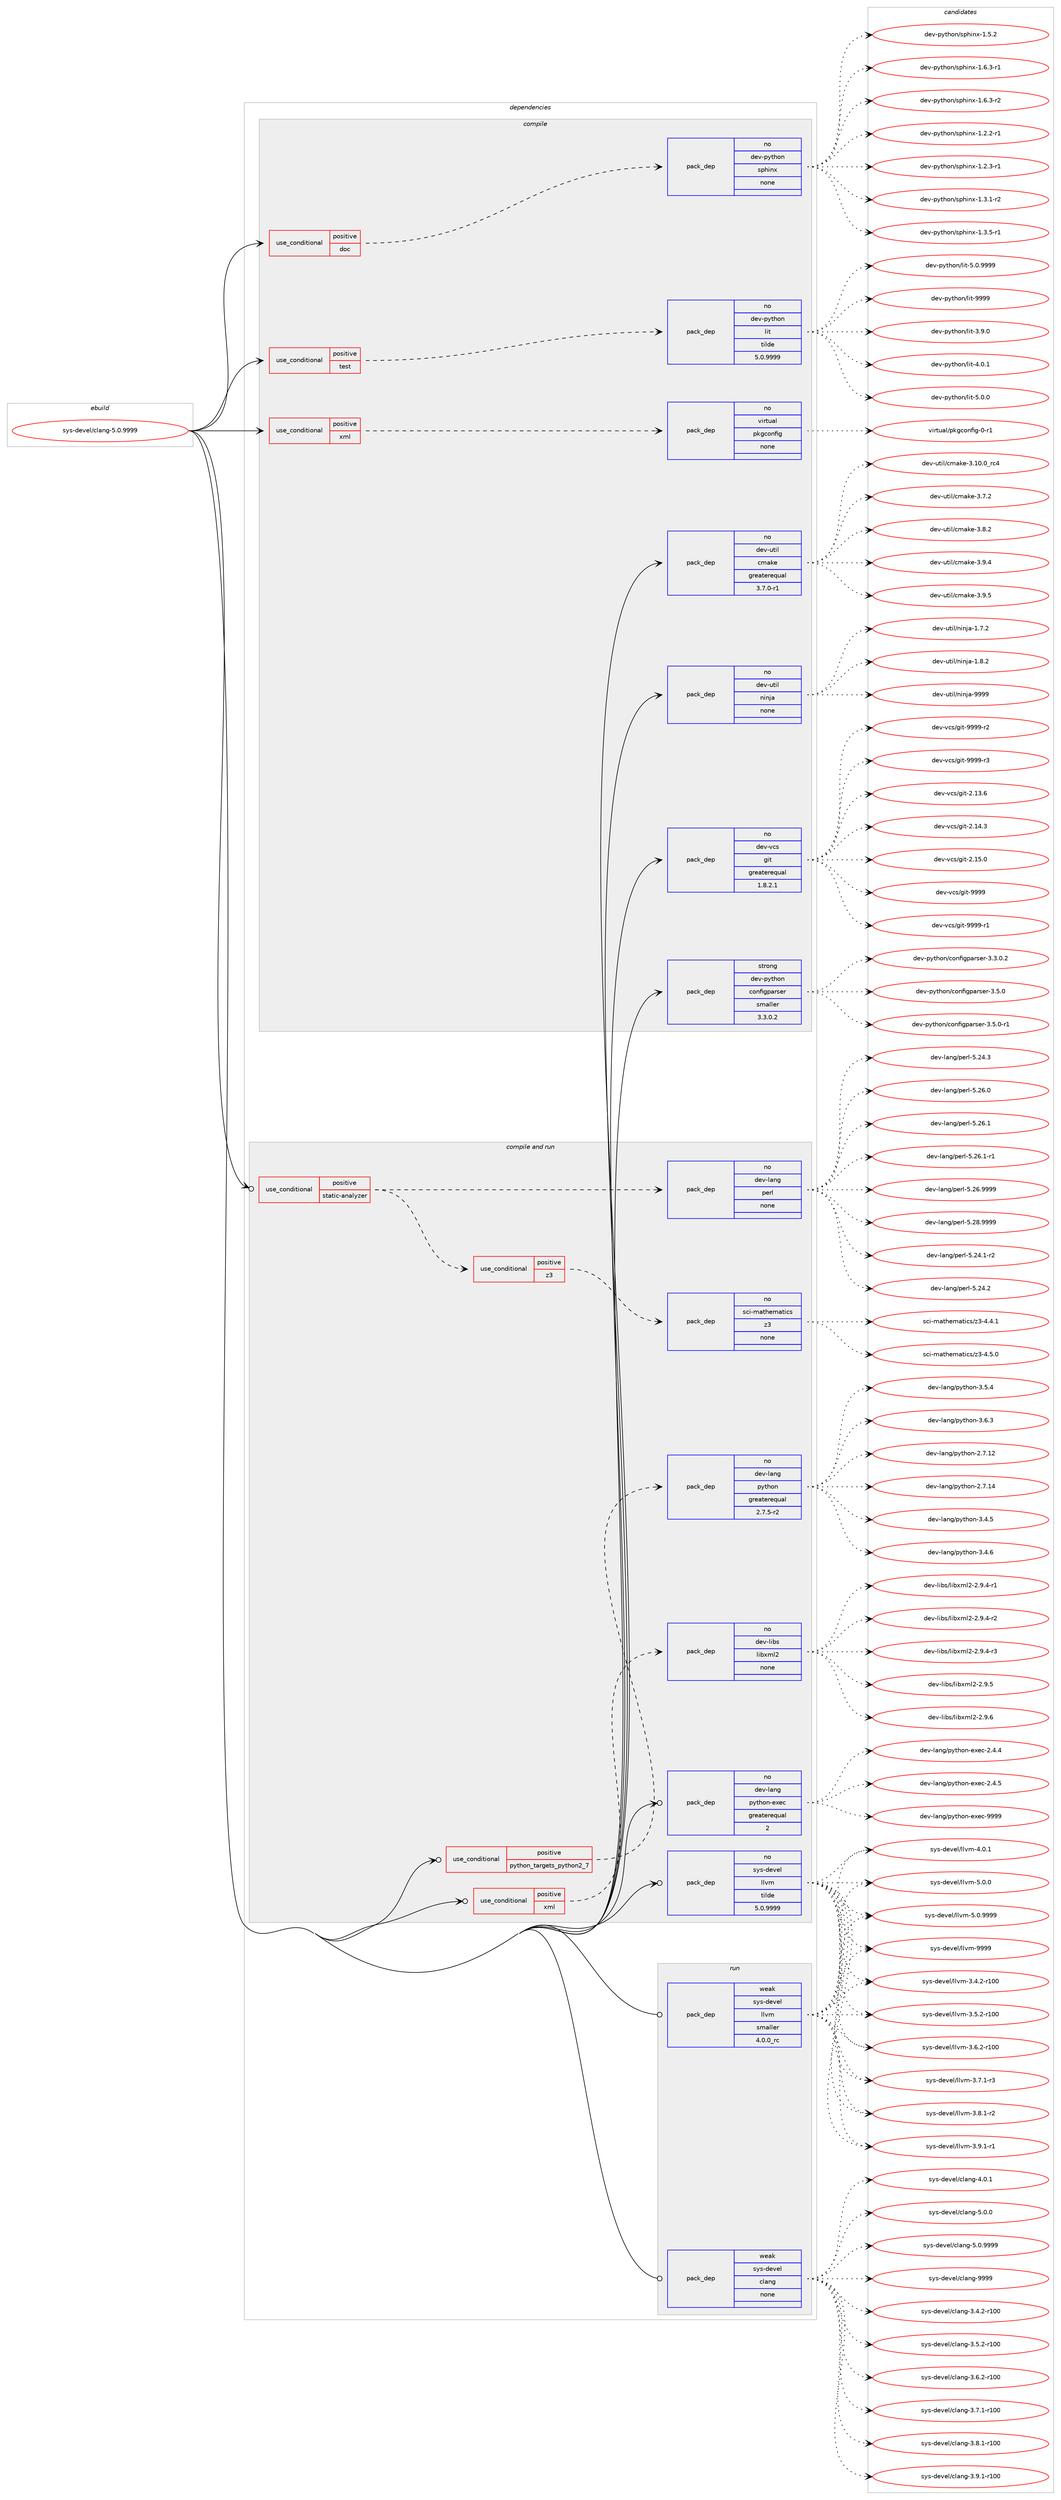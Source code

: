 digraph prolog {

# *************
# Graph options
# *************

newrank=true;
concentrate=true;
compound=true;
graph [rankdir=LR,fontname=Helvetica,fontsize=10,ranksep=1.5];#, ranksep=2.5, nodesep=0.2];
edge  [arrowhead=vee];
node  [fontname=Helvetica,fontsize=10];

# **********
# The ebuild
# **********

subgraph cluster_leftcol {
color=gray;
rank=same;
label=<<i>ebuild</i>>;
id [label="sys-devel/clang-5.0.9999", color=red, width=4, href="../sys-devel/clang-5.0.9999.svg"];
}

# ****************
# The dependencies
# ****************

subgraph cluster_midcol {
color=gray;
label=<<i>dependencies</i>>;
subgraph cluster_compile {
fillcolor="#eeeeee";
style=filled;
label=<<i>compile</i>>;
subgraph cond115894 {
dependency483527 [label=<<TABLE BORDER="0" CELLBORDER="1" CELLSPACING="0" CELLPADDING="4"><TR><TD ROWSPAN="3" CELLPADDING="10">use_conditional</TD></TR><TR><TD>positive</TD></TR><TR><TD>doc</TD></TR></TABLE>>, shape=none, color=red];
subgraph pack359203 {
dependency483528 [label=<<TABLE BORDER="0" CELLBORDER="1" CELLSPACING="0" CELLPADDING="4" WIDTH="220"><TR><TD ROWSPAN="6" CELLPADDING="30">pack_dep</TD></TR><TR><TD WIDTH="110">no</TD></TR><TR><TD>dev-python</TD></TR><TR><TD>sphinx</TD></TR><TR><TD>none</TD></TR><TR><TD></TD></TR></TABLE>>, shape=none, color=blue];
}
dependency483527:e -> dependency483528:w [weight=20,style="dashed",arrowhead="vee"];
}
id:e -> dependency483527:w [weight=20,style="solid",arrowhead="vee"];
subgraph cond115895 {
dependency483529 [label=<<TABLE BORDER="0" CELLBORDER="1" CELLSPACING="0" CELLPADDING="4"><TR><TD ROWSPAN="3" CELLPADDING="10">use_conditional</TD></TR><TR><TD>positive</TD></TR><TR><TD>test</TD></TR></TABLE>>, shape=none, color=red];
subgraph pack359204 {
dependency483530 [label=<<TABLE BORDER="0" CELLBORDER="1" CELLSPACING="0" CELLPADDING="4" WIDTH="220"><TR><TD ROWSPAN="6" CELLPADDING="30">pack_dep</TD></TR><TR><TD WIDTH="110">no</TD></TR><TR><TD>dev-python</TD></TR><TR><TD>lit</TD></TR><TR><TD>tilde</TD></TR><TR><TD>5.0.9999</TD></TR></TABLE>>, shape=none, color=blue];
}
dependency483529:e -> dependency483530:w [weight=20,style="dashed",arrowhead="vee"];
}
id:e -> dependency483529:w [weight=20,style="solid",arrowhead="vee"];
subgraph cond115896 {
dependency483531 [label=<<TABLE BORDER="0" CELLBORDER="1" CELLSPACING="0" CELLPADDING="4"><TR><TD ROWSPAN="3" CELLPADDING="10">use_conditional</TD></TR><TR><TD>positive</TD></TR><TR><TD>xml</TD></TR></TABLE>>, shape=none, color=red];
subgraph pack359205 {
dependency483532 [label=<<TABLE BORDER="0" CELLBORDER="1" CELLSPACING="0" CELLPADDING="4" WIDTH="220"><TR><TD ROWSPAN="6" CELLPADDING="30">pack_dep</TD></TR><TR><TD WIDTH="110">no</TD></TR><TR><TD>virtual</TD></TR><TR><TD>pkgconfig</TD></TR><TR><TD>none</TD></TR><TR><TD></TD></TR></TABLE>>, shape=none, color=blue];
}
dependency483531:e -> dependency483532:w [weight=20,style="dashed",arrowhead="vee"];
}
id:e -> dependency483531:w [weight=20,style="solid",arrowhead="vee"];
subgraph pack359206 {
dependency483533 [label=<<TABLE BORDER="0" CELLBORDER="1" CELLSPACING="0" CELLPADDING="4" WIDTH="220"><TR><TD ROWSPAN="6" CELLPADDING="30">pack_dep</TD></TR><TR><TD WIDTH="110">no</TD></TR><TR><TD>dev-util</TD></TR><TR><TD>cmake</TD></TR><TR><TD>greaterequal</TD></TR><TR><TD>3.7.0-r1</TD></TR></TABLE>>, shape=none, color=blue];
}
id:e -> dependency483533:w [weight=20,style="solid",arrowhead="vee"];
subgraph pack359207 {
dependency483534 [label=<<TABLE BORDER="0" CELLBORDER="1" CELLSPACING="0" CELLPADDING="4" WIDTH="220"><TR><TD ROWSPAN="6" CELLPADDING="30">pack_dep</TD></TR><TR><TD WIDTH="110">no</TD></TR><TR><TD>dev-util</TD></TR><TR><TD>ninja</TD></TR><TR><TD>none</TD></TR><TR><TD></TD></TR></TABLE>>, shape=none, color=blue];
}
id:e -> dependency483534:w [weight=20,style="solid",arrowhead="vee"];
subgraph pack359208 {
dependency483535 [label=<<TABLE BORDER="0" CELLBORDER="1" CELLSPACING="0" CELLPADDING="4" WIDTH="220"><TR><TD ROWSPAN="6" CELLPADDING="30">pack_dep</TD></TR><TR><TD WIDTH="110">no</TD></TR><TR><TD>dev-vcs</TD></TR><TR><TD>git</TD></TR><TR><TD>greaterequal</TD></TR><TR><TD>1.8.2.1</TD></TR></TABLE>>, shape=none, color=blue];
}
id:e -> dependency483535:w [weight=20,style="solid",arrowhead="vee"];
subgraph pack359209 {
dependency483536 [label=<<TABLE BORDER="0" CELLBORDER="1" CELLSPACING="0" CELLPADDING="4" WIDTH="220"><TR><TD ROWSPAN="6" CELLPADDING="30">pack_dep</TD></TR><TR><TD WIDTH="110">strong</TD></TR><TR><TD>dev-python</TD></TR><TR><TD>configparser</TD></TR><TR><TD>smaller</TD></TR><TR><TD>3.3.0.2</TD></TR></TABLE>>, shape=none, color=blue];
}
id:e -> dependency483536:w [weight=20,style="solid",arrowhead="vee"];
}
subgraph cluster_compileandrun {
fillcolor="#eeeeee";
style=filled;
label=<<i>compile and run</i>>;
subgraph cond115897 {
dependency483537 [label=<<TABLE BORDER="0" CELLBORDER="1" CELLSPACING="0" CELLPADDING="4"><TR><TD ROWSPAN="3" CELLPADDING="10">use_conditional</TD></TR><TR><TD>positive</TD></TR><TR><TD>python_targets_python2_7</TD></TR></TABLE>>, shape=none, color=red];
subgraph pack359210 {
dependency483538 [label=<<TABLE BORDER="0" CELLBORDER="1" CELLSPACING="0" CELLPADDING="4" WIDTH="220"><TR><TD ROWSPAN="6" CELLPADDING="30">pack_dep</TD></TR><TR><TD WIDTH="110">no</TD></TR><TR><TD>dev-lang</TD></TR><TR><TD>python</TD></TR><TR><TD>greaterequal</TD></TR><TR><TD>2.7.5-r2</TD></TR></TABLE>>, shape=none, color=blue];
}
dependency483537:e -> dependency483538:w [weight=20,style="dashed",arrowhead="vee"];
}
id:e -> dependency483537:w [weight=20,style="solid",arrowhead="odotvee"];
subgraph cond115898 {
dependency483539 [label=<<TABLE BORDER="0" CELLBORDER="1" CELLSPACING="0" CELLPADDING="4"><TR><TD ROWSPAN="3" CELLPADDING="10">use_conditional</TD></TR><TR><TD>positive</TD></TR><TR><TD>static-analyzer</TD></TR></TABLE>>, shape=none, color=red];
subgraph pack359211 {
dependency483540 [label=<<TABLE BORDER="0" CELLBORDER="1" CELLSPACING="0" CELLPADDING="4" WIDTH="220"><TR><TD ROWSPAN="6" CELLPADDING="30">pack_dep</TD></TR><TR><TD WIDTH="110">no</TD></TR><TR><TD>dev-lang</TD></TR><TR><TD>perl</TD></TR><TR><TD>none</TD></TR><TR><TD></TD></TR></TABLE>>, shape=none, color=blue];
}
dependency483539:e -> dependency483540:w [weight=20,style="dashed",arrowhead="vee"];
subgraph cond115899 {
dependency483541 [label=<<TABLE BORDER="0" CELLBORDER="1" CELLSPACING="0" CELLPADDING="4"><TR><TD ROWSPAN="3" CELLPADDING="10">use_conditional</TD></TR><TR><TD>positive</TD></TR><TR><TD>z3</TD></TR></TABLE>>, shape=none, color=red];
subgraph pack359212 {
dependency483542 [label=<<TABLE BORDER="0" CELLBORDER="1" CELLSPACING="0" CELLPADDING="4" WIDTH="220"><TR><TD ROWSPAN="6" CELLPADDING="30">pack_dep</TD></TR><TR><TD WIDTH="110">no</TD></TR><TR><TD>sci-mathematics</TD></TR><TR><TD>z3</TD></TR><TR><TD>none</TD></TR><TR><TD></TD></TR></TABLE>>, shape=none, color=blue];
}
dependency483541:e -> dependency483542:w [weight=20,style="dashed",arrowhead="vee"];
}
dependency483539:e -> dependency483541:w [weight=20,style="dashed",arrowhead="vee"];
}
id:e -> dependency483539:w [weight=20,style="solid",arrowhead="odotvee"];
subgraph cond115900 {
dependency483543 [label=<<TABLE BORDER="0" CELLBORDER="1" CELLSPACING="0" CELLPADDING="4"><TR><TD ROWSPAN="3" CELLPADDING="10">use_conditional</TD></TR><TR><TD>positive</TD></TR><TR><TD>xml</TD></TR></TABLE>>, shape=none, color=red];
subgraph pack359213 {
dependency483544 [label=<<TABLE BORDER="0" CELLBORDER="1" CELLSPACING="0" CELLPADDING="4" WIDTH="220"><TR><TD ROWSPAN="6" CELLPADDING="30">pack_dep</TD></TR><TR><TD WIDTH="110">no</TD></TR><TR><TD>dev-libs</TD></TR><TR><TD>libxml2</TD></TR><TR><TD>none</TD></TR><TR><TD></TD></TR></TABLE>>, shape=none, color=blue];
}
dependency483543:e -> dependency483544:w [weight=20,style="dashed",arrowhead="vee"];
}
id:e -> dependency483543:w [weight=20,style="solid",arrowhead="odotvee"];
subgraph pack359214 {
dependency483545 [label=<<TABLE BORDER="0" CELLBORDER="1" CELLSPACING="0" CELLPADDING="4" WIDTH="220"><TR><TD ROWSPAN="6" CELLPADDING="30">pack_dep</TD></TR><TR><TD WIDTH="110">no</TD></TR><TR><TD>dev-lang</TD></TR><TR><TD>python-exec</TD></TR><TR><TD>greaterequal</TD></TR><TR><TD>2</TD></TR></TABLE>>, shape=none, color=blue];
}
id:e -> dependency483545:w [weight=20,style="solid",arrowhead="odotvee"];
subgraph pack359215 {
dependency483546 [label=<<TABLE BORDER="0" CELLBORDER="1" CELLSPACING="0" CELLPADDING="4" WIDTH="220"><TR><TD ROWSPAN="6" CELLPADDING="30">pack_dep</TD></TR><TR><TD WIDTH="110">no</TD></TR><TR><TD>sys-devel</TD></TR><TR><TD>llvm</TD></TR><TR><TD>tilde</TD></TR><TR><TD>5.0.9999</TD></TR></TABLE>>, shape=none, color=blue];
}
id:e -> dependency483546:w [weight=20,style="solid",arrowhead="odotvee"];
}
subgraph cluster_run {
fillcolor="#eeeeee";
style=filled;
label=<<i>run</i>>;
subgraph pack359216 {
dependency483547 [label=<<TABLE BORDER="0" CELLBORDER="1" CELLSPACING="0" CELLPADDING="4" WIDTH="220"><TR><TD ROWSPAN="6" CELLPADDING="30">pack_dep</TD></TR><TR><TD WIDTH="110">weak</TD></TR><TR><TD>sys-devel</TD></TR><TR><TD>clang</TD></TR><TR><TD>none</TD></TR><TR><TD></TD></TR></TABLE>>, shape=none, color=blue];
}
id:e -> dependency483547:w [weight=20,style="solid",arrowhead="odot"];
subgraph pack359217 {
dependency483548 [label=<<TABLE BORDER="0" CELLBORDER="1" CELLSPACING="0" CELLPADDING="4" WIDTH="220"><TR><TD ROWSPAN="6" CELLPADDING="30">pack_dep</TD></TR><TR><TD WIDTH="110">weak</TD></TR><TR><TD>sys-devel</TD></TR><TR><TD>llvm</TD></TR><TR><TD>smaller</TD></TR><TR><TD>4.0.0_rc</TD></TR></TABLE>>, shape=none, color=blue];
}
id:e -> dependency483548:w [weight=20,style="solid",arrowhead="odot"];
}
}

# **************
# The candidates
# **************

subgraph cluster_choices {
rank=same;
color=gray;
label=<<i>candidates</i>>;

subgraph choice359203 {
color=black;
nodesep=1;
choice10010111845112121116104111110471151121041051101204549465046504511449 [label="dev-python/sphinx-1.2.2-r1", color=red, width=4,href="../dev-python/sphinx-1.2.2-r1.svg"];
choice10010111845112121116104111110471151121041051101204549465046514511449 [label="dev-python/sphinx-1.2.3-r1", color=red, width=4,href="../dev-python/sphinx-1.2.3-r1.svg"];
choice10010111845112121116104111110471151121041051101204549465146494511450 [label="dev-python/sphinx-1.3.1-r2", color=red, width=4,href="../dev-python/sphinx-1.3.1-r2.svg"];
choice10010111845112121116104111110471151121041051101204549465146534511449 [label="dev-python/sphinx-1.3.5-r1", color=red, width=4,href="../dev-python/sphinx-1.3.5-r1.svg"];
choice1001011184511212111610411111047115112104105110120454946534650 [label="dev-python/sphinx-1.5.2", color=red, width=4,href="../dev-python/sphinx-1.5.2.svg"];
choice10010111845112121116104111110471151121041051101204549465446514511449 [label="dev-python/sphinx-1.6.3-r1", color=red, width=4,href="../dev-python/sphinx-1.6.3-r1.svg"];
choice10010111845112121116104111110471151121041051101204549465446514511450 [label="dev-python/sphinx-1.6.3-r2", color=red, width=4,href="../dev-python/sphinx-1.6.3-r2.svg"];
dependency483528:e -> choice10010111845112121116104111110471151121041051101204549465046504511449:w [style=dotted,weight="100"];
dependency483528:e -> choice10010111845112121116104111110471151121041051101204549465046514511449:w [style=dotted,weight="100"];
dependency483528:e -> choice10010111845112121116104111110471151121041051101204549465146494511450:w [style=dotted,weight="100"];
dependency483528:e -> choice10010111845112121116104111110471151121041051101204549465146534511449:w [style=dotted,weight="100"];
dependency483528:e -> choice1001011184511212111610411111047115112104105110120454946534650:w [style=dotted,weight="100"];
dependency483528:e -> choice10010111845112121116104111110471151121041051101204549465446514511449:w [style=dotted,weight="100"];
dependency483528:e -> choice10010111845112121116104111110471151121041051101204549465446514511450:w [style=dotted,weight="100"];
}
subgraph choice359204 {
color=black;
nodesep=1;
choice1001011184511212111610411111047108105116455146574648 [label="dev-python/lit-3.9.0", color=red, width=4,href="../dev-python/lit-3.9.0.svg"];
choice1001011184511212111610411111047108105116455246484649 [label="dev-python/lit-4.0.1", color=red, width=4,href="../dev-python/lit-4.0.1.svg"];
choice1001011184511212111610411111047108105116455346484648 [label="dev-python/lit-5.0.0", color=red, width=4,href="../dev-python/lit-5.0.0.svg"];
choice1001011184511212111610411111047108105116455346484657575757 [label="dev-python/lit-5.0.9999", color=red, width=4,href="../dev-python/lit-5.0.9999.svg"];
choice10010111845112121116104111110471081051164557575757 [label="dev-python/lit-9999", color=red, width=4,href="../dev-python/lit-9999.svg"];
dependency483530:e -> choice1001011184511212111610411111047108105116455146574648:w [style=dotted,weight="100"];
dependency483530:e -> choice1001011184511212111610411111047108105116455246484649:w [style=dotted,weight="100"];
dependency483530:e -> choice1001011184511212111610411111047108105116455346484648:w [style=dotted,weight="100"];
dependency483530:e -> choice1001011184511212111610411111047108105116455346484657575757:w [style=dotted,weight="100"];
dependency483530:e -> choice10010111845112121116104111110471081051164557575757:w [style=dotted,weight="100"];
}
subgraph choice359205 {
color=black;
nodesep=1;
choice11810511411611797108471121071039911111010210510345484511449 [label="virtual/pkgconfig-0-r1", color=red, width=4,href="../virtual/pkgconfig-0-r1.svg"];
dependency483532:e -> choice11810511411611797108471121071039911111010210510345484511449:w [style=dotted,weight="100"];
}
subgraph choice359206 {
color=black;
nodesep=1;
choice1001011184511711610510847991099710710145514649484648951149952 [label="dev-util/cmake-3.10.0_rc4", color=red, width=4,href="../dev-util/cmake-3.10.0_rc4.svg"];
choice10010111845117116105108479910997107101455146554650 [label="dev-util/cmake-3.7.2", color=red, width=4,href="../dev-util/cmake-3.7.2.svg"];
choice10010111845117116105108479910997107101455146564650 [label="dev-util/cmake-3.8.2", color=red, width=4,href="../dev-util/cmake-3.8.2.svg"];
choice10010111845117116105108479910997107101455146574652 [label="dev-util/cmake-3.9.4", color=red, width=4,href="../dev-util/cmake-3.9.4.svg"];
choice10010111845117116105108479910997107101455146574653 [label="dev-util/cmake-3.9.5", color=red, width=4,href="../dev-util/cmake-3.9.5.svg"];
dependency483533:e -> choice1001011184511711610510847991099710710145514649484648951149952:w [style=dotted,weight="100"];
dependency483533:e -> choice10010111845117116105108479910997107101455146554650:w [style=dotted,weight="100"];
dependency483533:e -> choice10010111845117116105108479910997107101455146564650:w [style=dotted,weight="100"];
dependency483533:e -> choice10010111845117116105108479910997107101455146574652:w [style=dotted,weight="100"];
dependency483533:e -> choice10010111845117116105108479910997107101455146574653:w [style=dotted,weight="100"];
}
subgraph choice359207 {
color=black;
nodesep=1;
choice100101118451171161051084711010511010697454946554650 [label="dev-util/ninja-1.7.2", color=red, width=4,href="../dev-util/ninja-1.7.2.svg"];
choice100101118451171161051084711010511010697454946564650 [label="dev-util/ninja-1.8.2", color=red, width=4,href="../dev-util/ninja-1.8.2.svg"];
choice1001011184511711610510847110105110106974557575757 [label="dev-util/ninja-9999", color=red, width=4,href="../dev-util/ninja-9999.svg"];
dependency483534:e -> choice100101118451171161051084711010511010697454946554650:w [style=dotted,weight="100"];
dependency483534:e -> choice100101118451171161051084711010511010697454946564650:w [style=dotted,weight="100"];
dependency483534:e -> choice1001011184511711610510847110105110106974557575757:w [style=dotted,weight="100"];
}
subgraph choice359208 {
color=black;
nodesep=1;
choice10010111845118991154710310511645504649514654 [label="dev-vcs/git-2.13.6", color=red, width=4,href="../dev-vcs/git-2.13.6.svg"];
choice10010111845118991154710310511645504649524651 [label="dev-vcs/git-2.14.3", color=red, width=4,href="../dev-vcs/git-2.14.3.svg"];
choice10010111845118991154710310511645504649534648 [label="dev-vcs/git-2.15.0", color=red, width=4,href="../dev-vcs/git-2.15.0.svg"];
choice1001011184511899115471031051164557575757 [label="dev-vcs/git-9999", color=red, width=4,href="../dev-vcs/git-9999.svg"];
choice10010111845118991154710310511645575757574511449 [label="dev-vcs/git-9999-r1", color=red, width=4,href="../dev-vcs/git-9999-r1.svg"];
choice10010111845118991154710310511645575757574511450 [label="dev-vcs/git-9999-r2", color=red, width=4,href="../dev-vcs/git-9999-r2.svg"];
choice10010111845118991154710310511645575757574511451 [label="dev-vcs/git-9999-r3", color=red, width=4,href="../dev-vcs/git-9999-r3.svg"];
dependency483535:e -> choice10010111845118991154710310511645504649514654:w [style=dotted,weight="100"];
dependency483535:e -> choice10010111845118991154710310511645504649524651:w [style=dotted,weight="100"];
dependency483535:e -> choice10010111845118991154710310511645504649534648:w [style=dotted,weight="100"];
dependency483535:e -> choice1001011184511899115471031051164557575757:w [style=dotted,weight="100"];
dependency483535:e -> choice10010111845118991154710310511645575757574511449:w [style=dotted,weight="100"];
dependency483535:e -> choice10010111845118991154710310511645575757574511450:w [style=dotted,weight="100"];
dependency483535:e -> choice10010111845118991154710310511645575757574511451:w [style=dotted,weight="100"];
}
subgraph choice359209 {
color=black;
nodesep=1;
choice100101118451121211161041111104799111110102105103112971141151011144551465146484650 [label="dev-python/configparser-3.3.0.2", color=red, width=4,href="../dev-python/configparser-3.3.0.2.svg"];
choice10010111845112121116104111110479911111010210510311297114115101114455146534648 [label="dev-python/configparser-3.5.0", color=red, width=4,href="../dev-python/configparser-3.5.0.svg"];
choice100101118451121211161041111104799111110102105103112971141151011144551465346484511449 [label="dev-python/configparser-3.5.0-r1", color=red, width=4,href="../dev-python/configparser-3.5.0-r1.svg"];
dependency483536:e -> choice100101118451121211161041111104799111110102105103112971141151011144551465146484650:w [style=dotted,weight="100"];
dependency483536:e -> choice10010111845112121116104111110479911111010210510311297114115101114455146534648:w [style=dotted,weight="100"];
dependency483536:e -> choice100101118451121211161041111104799111110102105103112971141151011144551465346484511449:w [style=dotted,weight="100"];
}
subgraph choice359210 {
color=black;
nodesep=1;
choice10010111845108971101034711212111610411111045504655464950 [label="dev-lang/python-2.7.12", color=red, width=4,href="../dev-lang/python-2.7.12.svg"];
choice10010111845108971101034711212111610411111045504655464952 [label="dev-lang/python-2.7.14", color=red, width=4,href="../dev-lang/python-2.7.14.svg"];
choice100101118451089711010347112121116104111110455146524653 [label="dev-lang/python-3.4.5", color=red, width=4,href="../dev-lang/python-3.4.5.svg"];
choice100101118451089711010347112121116104111110455146524654 [label="dev-lang/python-3.4.6", color=red, width=4,href="../dev-lang/python-3.4.6.svg"];
choice100101118451089711010347112121116104111110455146534652 [label="dev-lang/python-3.5.4", color=red, width=4,href="../dev-lang/python-3.5.4.svg"];
choice100101118451089711010347112121116104111110455146544651 [label="dev-lang/python-3.6.3", color=red, width=4,href="../dev-lang/python-3.6.3.svg"];
dependency483538:e -> choice10010111845108971101034711212111610411111045504655464950:w [style=dotted,weight="100"];
dependency483538:e -> choice10010111845108971101034711212111610411111045504655464952:w [style=dotted,weight="100"];
dependency483538:e -> choice100101118451089711010347112121116104111110455146524653:w [style=dotted,weight="100"];
dependency483538:e -> choice100101118451089711010347112121116104111110455146524654:w [style=dotted,weight="100"];
dependency483538:e -> choice100101118451089711010347112121116104111110455146534652:w [style=dotted,weight="100"];
dependency483538:e -> choice100101118451089711010347112121116104111110455146544651:w [style=dotted,weight="100"];
}
subgraph choice359211 {
color=black;
nodesep=1;
choice100101118451089711010347112101114108455346505246494511450 [label="dev-lang/perl-5.24.1-r2", color=red, width=4,href="../dev-lang/perl-5.24.1-r2.svg"];
choice10010111845108971101034711210111410845534650524650 [label="dev-lang/perl-5.24.2", color=red, width=4,href="../dev-lang/perl-5.24.2.svg"];
choice10010111845108971101034711210111410845534650524651 [label="dev-lang/perl-5.24.3", color=red, width=4,href="../dev-lang/perl-5.24.3.svg"];
choice10010111845108971101034711210111410845534650544648 [label="dev-lang/perl-5.26.0", color=red, width=4,href="../dev-lang/perl-5.26.0.svg"];
choice10010111845108971101034711210111410845534650544649 [label="dev-lang/perl-5.26.1", color=red, width=4,href="../dev-lang/perl-5.26.1.svg"];
choice100101118451089711010347112101114108455346505446494511449 [label="dev-lang/perl-5.26.1-r1", color=red, width=4,href="../dev-lang/perl-5.26.1-r1.svg"];
choice10010111845108971101034711210111410845534650544657575757 [label="dev-lang/perl-5.26.9999", color=red, width=4,href="../dev-lang/perl-5.26.9999.svg"];
choice10010111845108971101034711210111410845534650564657575757 [label="dev-lang/perl-5.28.9999", color=red, width=4,href="../dev-lang/perl-5.28.9999.svg"];
dependency483540:e -> choice100101118451089711010347112101114108455346505246494511450:w [style=dotted,weight="100"];
dependency483540:e -> choice10010111845108971101034711210111410845534650524650:w [style=dotted,weight="100"];
dependency483540:e -> choice10010111845108971101034711210111410845534650524651:w [style=dotted,weight="100"];
dependency483540:e -> choice10010111845108971101034711210111410845534650544648:w [style=dotted,weight="100"];
dependency483540:e -> choice10010111845108971101034711210111410845534650544649:w [style=dotted,weight="100"];
dependency483540:e -> choice100101118451089711010347112101114108455346505446494511449:w [style=dotted,weight="100"];
dependency483540:e -> choice10010111845108971101034711210111410845534650544657575757:w [style=dotted,weight="100"];
dependency483540:e -> choice10010111845108971101034711210111410845534650564657575757:w [style=dotted,weight="100"];
}
subgraph choice359212 {
color=black;
nodesep=1;
choice11599105451099711610410110997116105991154712251455246524649 [label="sci-mathematics/z3-4.4.1", color=red, width=4,href="../sci-mathematics/z3-4.4.1.svg"];
choice11599105451099711610410110997116105991154712251455246534648 [label="sci-mathematics/z3-4.5.0", color=red, width=4,href="../sci-mathematics/z3-4.5.0.svg"];
dependency483542:e -> choice11599105451099711610410110997116105991154712251455246524649:w [style=dotted,weight="100"];
dependency483542:e -> choice11599105451099711610410110997116105991154712251455246534648:w [style=dotted,weight="100"];
}
subgraph choice359213 {
color=black;
nodesep=1;
choice10010111845108105981154710810598120109108504550465746524511449 [label="dev-libs/libxml2-2.9.4-r1", color=red, width=4,href="../dev-libs/libxml2-2.9.4-r1.svg"];
choice10010111845108105981154710810598120109108504550465746524511450 [label="dev-libs/libxml2-2.9.4-r2", color=red, width=4,href="../dev-libs/libxml2-2.9.4-r2.svg"];
choice10010111845108105981154710810598120109108504550465746524511451 [label="dev-libs/libxml2-2.9.4-r3", color=red, width=4,href="../dev-libs/libxml2-2.9.4-r3.svg"];
choice1001011184510810598115471081059812010910850455046574653 [label="dev-libs/libxml2-2.9.5", color=red, width=4,href="../dev-libs/libxml2-2.9.5.svg"];
choice1001011184510810598115471081059812010910850455046574654 [label="dev-libs/libxml2-2.9.6", color=red, width=4,href="../dev-libs/libxml2-2.9.6.svg"];
dependency483544:e -> choice10010111845108105981154710810598120109108504550465746524511449:w [style=dotted,weight="100"];
dependency483544:e -> choice10010111845108105981154710810598120109108504550465746524511450:w [style=dotted,weight="100"];
dependency483544:e -> choice10010111845108105981154710810598120109108504550465746524511451:w [style=dotted,weight="100"];
dependency483544:e -> choice1001011184510810598115471081059812010910850455046574653:w [style=dotted,weight="100"];
dependency483544:e -> choice1001011184510810598115471081059812010910850455046574654:w [style=dotted,weight="100"];
}
subgraph choice359214 {
color=black;
nodesep=1;
choice1001011184510897110103471121211161041111104510112010199455046524652 [label="dev-lang/python-exec-2.4.4", color=red, width=4,href="../dev-lang/python-exec-2.4.4.svg"];
choice1001011184510897110103471121211161041111104510112010199455046524653 [label="dev-lang/python-exec-2.4.5", color=red, width=4,href="../dev-lang/python-exec-2.4.5.svg"];
choice10010111845108971101034711212111610411111045101120101994557575757 [label="dev-lang/python-exec-9999", color=red, width=4,href="../dev-lang/python-exec-9999.svg"];
dependency483545:e -> choice1001011184510897110103471121211161041111104510112010199455046524652:w [style=dotted,weight="100"];
dependency483545:e -> choice1001011184510897110103471121211161041111104510112010199455046524653:w [style=dotted,weight="100"];
dependency483545:e -> choice10010111845108971101034711212111610411111045101120101994557575757:w [style=dotted,weight="100"];
}
subgraph choice359215 {
color=black;
nodesep=1;
choice115121115451001011181011084710810811810945514652465045114494848 [label="sys-devel/llvm-3.4.2-r100", color=red, width=4,href="../sys-devel/llvm-3.4.2-r100.svg"];
choice115121115451001011181011084710810811810945514653465045114494848 [label="sys-devel/llvm-3.5.2-r100", color=red, width=4,href="../sys-devel/llvm-3.5.2-r100.svg"];
choice115121115451001011181011084710810811810945514654465045114494848 [label="sys-devel/llvm-3.6.2-r100", color=red, width=4,href="../sys-devel/llvm-3.6.2-r100.svg"];
choice11512111545100101118101108471081081181094551465546494511451 [label="sys-devel/llvm-3.7.1-r3", color=red, width=4,href="../sys-devel/llvm-3.7.1-r3.svg"];
choice11512111545100101118101108471081081181094551465646494511450 [label="sys-devel/llvm-3.8.1-r2", color=red, width=4,href="../sys-devel/llvm-3.8.1-r2.svg"];
choice11512111545100101118101108471081081181094551465746494511449 [label="sys-devel/llvm-3.9.1-r1", color=red, width=4,href="../sys-devel/llvm-3.9.1-r1.svg"];
choice1151211154510010111810110847108108118109455246484649 [label="sys-devel/llvm-4.0.1", color=red, width=4,href="../sys-devel/llvm-4.0.1.svg"];
choice1151211154510010111810110847108108118109455346484648 [label="sys-devel/llvm-5.0.0", color=red, width=4,href="../sys-devel/llvm-5.0.0.svg"];
choice1151211154510010111810110847108108118109455346484657575757 [label="sys-devel/llvm-5.0.9999", color=red, width=4,href="../sys-devel/llvm-5.0.9999.svg"];
choice11512111545100101118101108471081081181094557575757 [label="sys-devel/llvm-9999", color=red, width=4,href="../sys-devel/llvm-9999.svg"];
dependency483546:e -> choice115121115451001011181011084710810811810945514652465045114494848:w [style=dotted,weight="100"];
dependency483546:e -> choice115121115451001011181011084710810811810945514653465045114494848:w [style=dotted,weight="100"];
dependency483546:e -> choice115121115451001011181011084710810811810945514654465045114494848:w [style=dotted,weight="100"];
dependency483546:e -> choice11512111545100101118101108471081081181094551465546494511451:w [style=dotted,weight="100"];
dependency483546:e -> choice11512111545100101118101108471081081181094551465646494511450:w [style=dotted,weight="100"];
dependency483546:e -> choice11512111545100101118101108471081081181094551465746494511449:w [style=dotted,weight="100"];
dependency483546:e -> choice1151211154510010111810110847108108118109455246484649:w [style=dotted,weight="100"];
dependency483546:e -> choice1151211154510010111810110847108108118109455346484648:w [style=dotted,weight="100"];
dependency483546:e -> choice1151211154510010111810110847108108118109455346484657575757:w [style=dotted,weight="100"];
dependency483546:e -> choice11512111545100101118101108471081081181094557575757:w [style=dotted,weight="100"];
}
subgraph choice359216 {
color=black;
nodesep=1;
choice1151211154510010111810110847991089711010345514652465045114494848 [label="sys-devel/clang-3.4.2-r100", color=red, width=4,href="../sys-devel/clang-3.4.2-r100.svg"];
choice1151211154510010111810110847991089711010345514653465045114494848 [label="sys-devel/clang-3.5.2-r100", color=red, width=4,href="../sys-devel/clang-3.5.2-r100.svg"];
choice1151211154510010111810110847991089711010345514654465045114494848 [label="sys-devel/clang-3.6.2-r100", color=red, width=4,href="../sys-devel/clang-3.6.2-r100.svg"];
choice1151211154510010111810110847991089711010345514655464945114494848 [label="sys-devel/clang-3.7.1-r100", color=red, width=4,href="../sys-devel/clang-3.7.1-r100.svg"];
choice1151211154510010111810110847991089711010345514656464945114494848 [label="sys-devel/clang-3.8.1-r100", color=red, width=4,href="../sys-devel/clang-3.8.1-r100.svg"];
choice1151211154510010111810110847991089711010345514657464945114494848 [label="sys-devel/clang-3.9.1-r100", color=red, width=4,href="../sys-devel/clang-3.9.1-r100.svg"];
choice11512111545100101118101108479910897110103455246484649 [label="sys-devel/clang-4.0.1", color=red, width=4,href="../sys-devel/clang-4.0.1.svg"];
choice11512111545100101118101108479910897110103455346484648 [label="sys-devel/clang-5.0.0", color=red, width=4,href="../sys-devel/clang-5.0.0.svg"];
choice11512111545100101118101108479910897110103455346484657575757 [label="sys-devel/clang-5.0.9999", color=red, width=4,href="../sys-devel/clang-5.0.9999.svg"];
choice115121115451001011181011084799108971101034557575757 [label="sys-devel/clang-9999", color=red, width=4,href="../sys-devel/clang-9999.svg"];
dependency483547:e -> choice1151211154510010111810110847991089711010345514652465045114494848:w [style=dotted,weight="100"];
dependency483547:e -> choice1151211154510010111810110847991089711010345514653465045114494848:w [style=dotted,weight="100"];
dependency483547:e -> choice1151211154510010111810110847991089711010345514654465045114494848:w [style=dotted,weight="100"];
dependency483547:e -> choice1151211154510010111810110847991089711010345514655464945114494848:w [style=dotted,weight="100"];
dependency483547:e -> choice1151211154510010111810110847991089711010345514656464945114494848:w [style=dotted,weight="100"];
dependency483547:e -> choice1151211154510010111810110847991089711010345514657464945114494848:w [style=dotted,weight="100"];
dependency483547:e -> choice11512111545100101118101108479910897110103455246484649:w [style=dotted,weight="100"];
dependency483547:e -> choice11512111545100101118101108479910897110103455346484648:w [style=dotted,weight="100"];
dependency483547:e -> choice11512111545100101118101108479910897110103455346484657575757:w [style=dotted,weight="100"];
dependency483547:e -> choice115121115451001011181011084799108971101034557575757:w [style=dotted,weight="100"];
}
subgraph choice359217 {
color=black;
nodesep=1;
choice115121115451001011181011084710810811810945514652465045114494848 [label="sys-devel/llvm-3.4.2-r100", color=red, width=4,href="../sys-devel/llvm-3.4.2-r100.svg"];
choice115121115451001011181011084710810811810945514653465045114494848 [label="sys-devel/llvm-3.5.2-r100", color=red, width=4,href="../sys-devel/llvm-3.5.2-r100.svg"];
choice115121115451001011181011084710810811810945514654465045114494848 [label="sys-devel/llvm-3.6.2-r100", color=red, width=4,href="../sys-devel/llvm-3.6.2-r100.svg"];
choice11512111545100101118101108471081081181094551465546494511451 [label="sys-devel/llvm-3.7.1-r3", color=red, width=4,href="../sys-devel/llvm-3.7.1-r3.svg"];
choice11512111545100101118101108471081081181094551465646494511450 [label="sys-devel/llvm-3.8.1-r2", color=red, width=4,href="../sys-devel/llvm-3.8.1-r2.svg"];
choice11512111545100101118101108471081081181094551465746494511449 [label="sys-devel/llvm-3.9.1-r1", color=red, width=4,href="../sys-devel/llvm-3.9.1-r1.svg"];
choice1151211154510010111810110847108108118109455246484649 [label="sys-devel/llvm-4.0.1", color=red, width=4,href="../sys-devel/llvm-4.0.1.svg"];
choice1151211154510010111810110847108108118109455346484648 [label="sys-devel/llvm-5.0.0", color=red, width=4,href="../sys-devel/llvm-5.0.0.svg"];
choice1151211154510010111810110847108108118109455346484657575757 [label="sys-devel/llvm-5.0.9999", color=red, width=4,href="../sys-devel/llvm-5.0.9999.svg"];
choice11512111545100101118101108471081081181094557575757 [label="sys-devel/llvm-9999", color=red, width=4,href="../sys-devel/llvm-9999.svg"];
dependency483548:e -> choice115121115451001011181011084710810811810945514652465045114494848:w [style=dotted,weight="100"];
dependency483548:e -> choice115121115451001011181011084710810811810945514653465045114494848:w [style=dotted,weight="100"];
dependency483548:e -> choice115121115451001011181011084710810811810945514654465045114494848:w [style=dotted,weight="100"];
dependency483548:e -> choice11512111545100101118101108471081081181094551465546494511451:w [style=dotted,weight="100"];
dependency483548:e -> choice11512111545100101118101108471081081181094551465646494511450:w [style=dotted,weight="100"];
dependency483548:e -> choice11512111545100101118101108471081081181094551465746494511449:w [style=dotted,weight="100"];
dependency483548:e -> choice1151211154510010111810110847108108118109455246484649:w [style=dotted,weight="100"];
dependency483548:e -> choice1151211154510010111810110847108108118109455346484648:w [style=dotted,weight="100"];
dependency483548:e -> choice1151211154510010111810110847108108118109455346484657575757:w [style=dotted,weight="100"];
dependency483548:e -> choice11512111545100101118101108471081081181094557575757:w [style=dotted,weight="100"];
}
}

}
